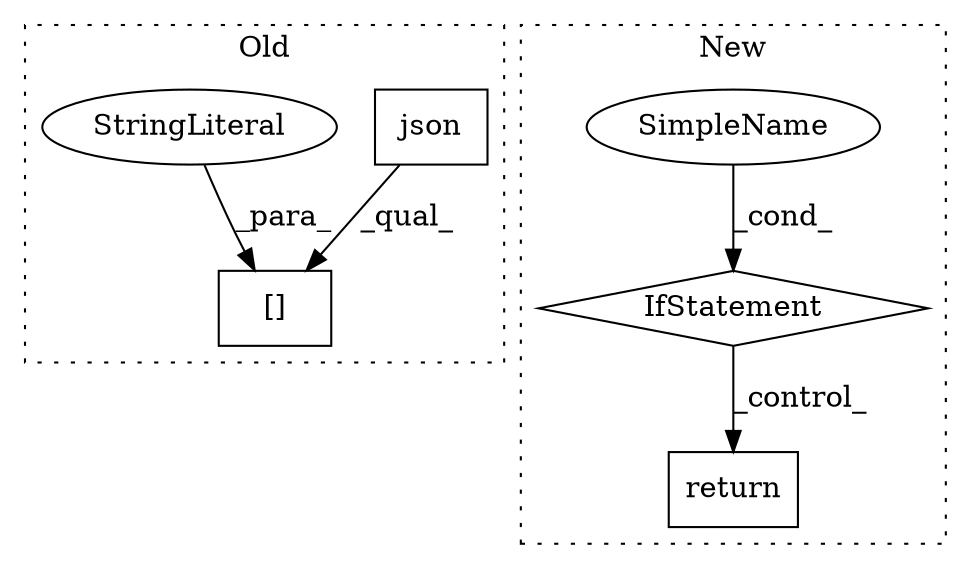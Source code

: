 digraph G {
subgraph cluster0 {
1 [label="json" a="32" s="988" l="6" shape="box"];
3 [label="[]" a="2" s="986,1000" l="9,1" shape="box"];
4 [label="StringLiteral" a="45" s="995" l="5" shape="ellipse"];
label = "Old";
style="dotted";
}
subgraph cluster1 {
2 [label="IfStatement" a="25" s="661,685" l="4,2" shape="diamond"];
5 [label="SimpleName" a="42" s="" l="" shape="ellipse"];
6 [label="return" a="41" s="697" l="7" shape="box"];
label = "New";
style="dotted";
}
1 -> 3 [label="_qual_"];
2 -> 6 [label="_control_"];
4 -> 3 [label="_para_"];
5 -> 2 [label="_cond_"];
}